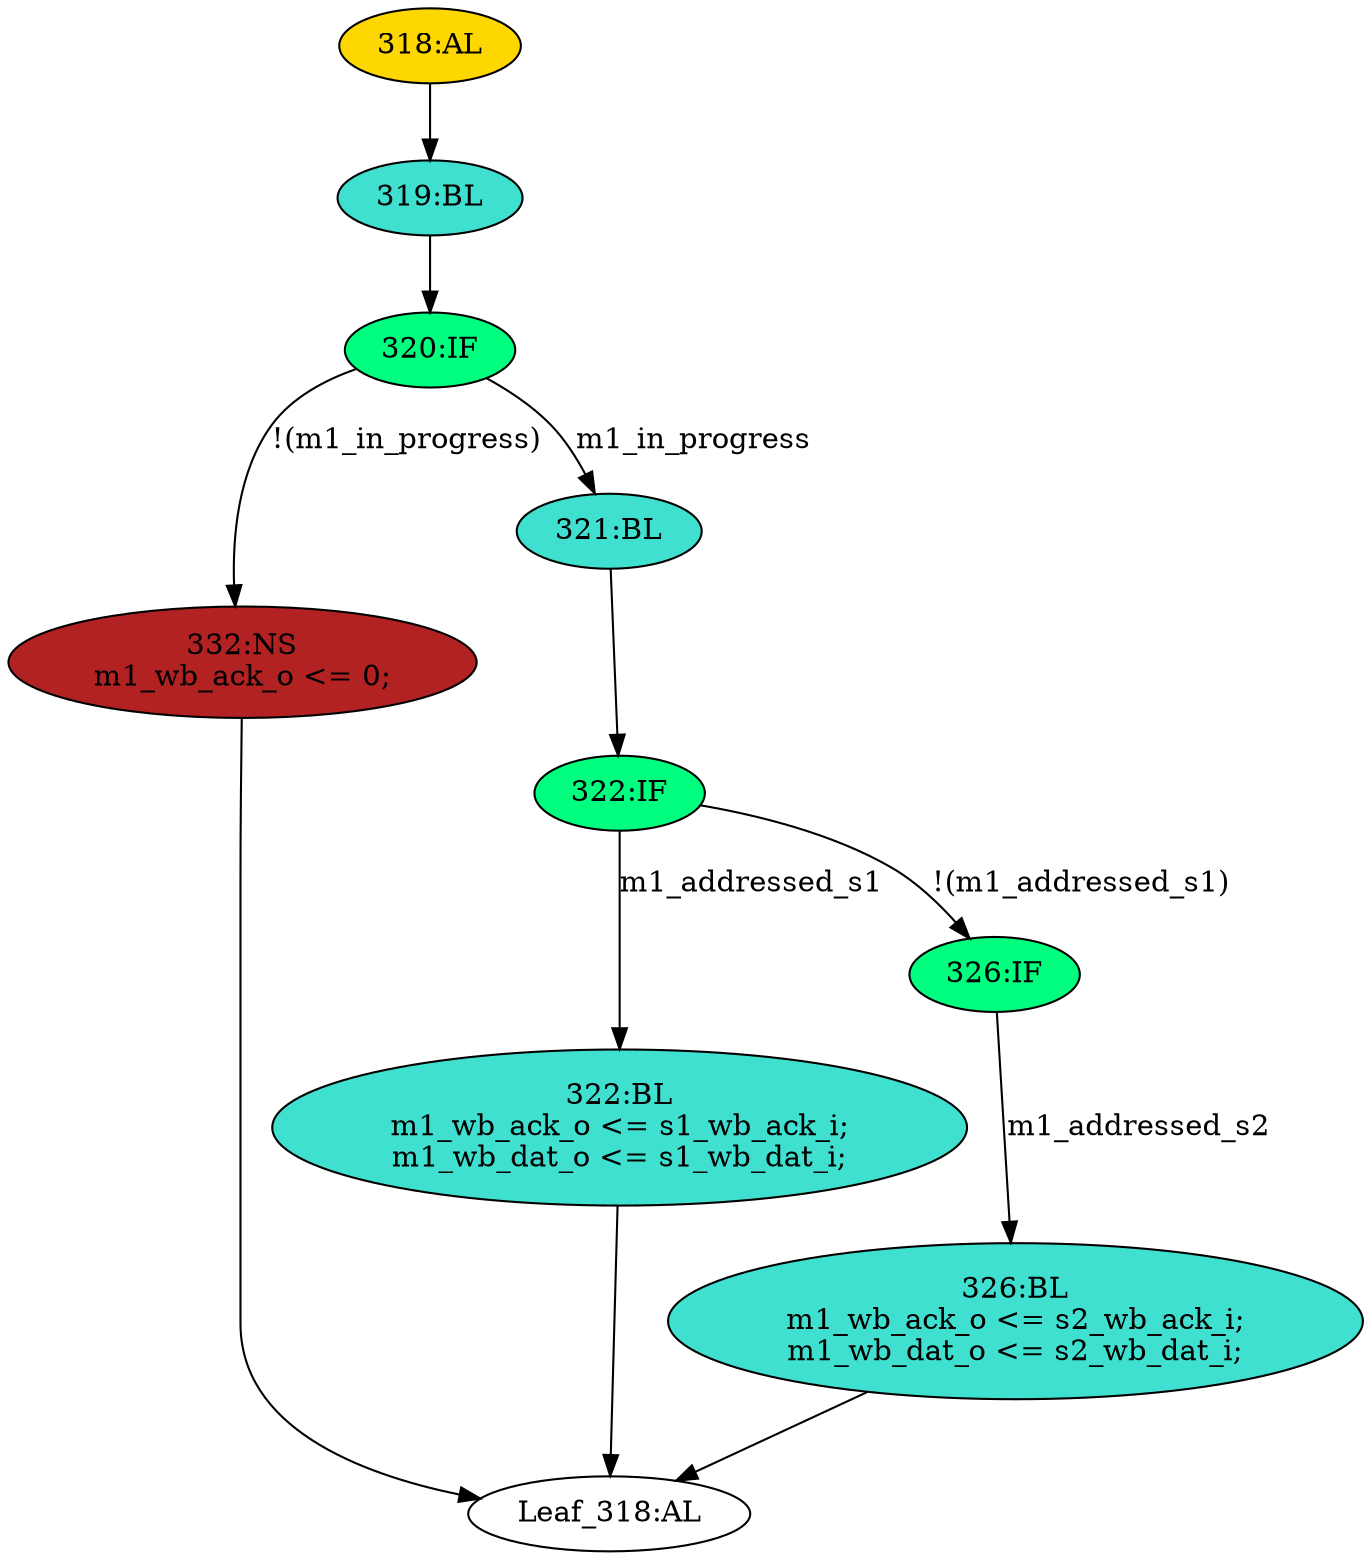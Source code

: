 strict digraph "" {
	node [label="\N"];
	"322:IF"	 [ast="<pyverilog.vparser.ast.IfStatement object at 0x7f88e956d3d0>",
		fillcolor=springgreen,
		label="322:IF",
		statements="[]",
		style=filled,
		typ=IfStatement];
	"322:BL"	 [ast="<pyverilog.vparser.ast.Block object at 0x7f88e956db90>",
		fillcolor=turquoise,
		label="322:BL
m1_wb_ack_o <= s1_wb_ack_i;
m1_wb_dat_o <= s1_wb_dat_i;",
		statements="[<pyverilog.vparser.ast.NonblockingSubstitution object at 0x7f88e956dbd0>, <pyverilog.vparser.ast.NonblockingSubstitution object \
at 0x7f88e956dd10>]",
		style=filled,
		typ=Block];
	"322:IF" -> "322:BL"	 [cond="['m1_addressed_s1']",
		label=m1_addressed_s1,
		lineno=322];
	"326:IF"	 [ast="<pyverilog.vparser.ast.IfStatement object at 0x7f88e956d810>",
		fillcolor=springgreen,
		label="326:IF",
		statements="[]",
		style=filled,
		typ=IfStatement];
	"322:IF" -> "326:IF"	 [cond="['m1_addressed_s1']",
		label="!(m1_addressed_s1)",
		lineno=322];
	"Leaf_318:AL"	 [def_var="['m1_wb_dat_o', 'm1_wb_ack_o']",
		label="Leaf_318:AL"];
	"318:AL"	 [ast="<pyverilog.vparser.ast.Always object at 0x7f88e956df10>",
		clk_sens=False,
		fillcolor=gold,
		label="318:AL",
		sens="['m1_in_progress', 'm1_wb_adr_i', 's1_wb_ack_i', 's2_wb_ack_i', 's1_wb_dat_i', 's2_wb_dat_i', 'm1_addressed_s1', 'm1_addressed_s2']",
		statements="[]",
		style=filled,
		typ=Always,
		use_var="['m1_addressed_s1', 's2_wb_dat_i', 'm1_addressed_s2', 's1_wb_ack_i', 's2_wb_ack_i', 'm1_in_progress', 's1_wb_dat_i']"];
	"319:BL"	 [ast="<pyverilog.vparser.ast.Block object at 0x7f88e9571490>",
		fillcolor=turquoise,
		label="319:BL",
		statements="[]",
		style=filled,
		typ=Block];
	"318:AL" -> "319:BL"	 [cond="[]",
		lineno=None];
	"332:NS"	 [ast="<pyverilog.vparser.ast.NonblockingSubstitution object at 0x7f88e9571510>",
		fillcolor=firebrick,
		label="332:NS
m1_wb_ack_o <= 0;",
		statements="[<pyverilog.vparser.ast.NonblockingSubstitution object at 0x7f88e9571510>]",
		style=filled,
		typ=NonblockingSubstitution];
	"332:NS" -> "Leaf_318:AL"	 [cond="[]",
		lineno=None];
	"322:BL" -> "Leaf_318:AL"	 [cond="[]",
		lineno=None];
	"320:IF"	 [ast="<pyverilog.vparser.ast.IfStatement object at 0x7f88e95714d0>",
		fillcolor=springgreen,
		label="320:IF",
		statements="[]",
		style=filled,
		typ=IfStatement];
	"319:BL" -> "320:IF"	 [cond="[]",
		lineno=None];
	"320:IF" -> "332:NS"	 [cond="['m1_in_progress']",
		label="!(m1_in_progress)",
		lineno=320];
	"321:BL"	 [ast="<pyverilog.vparser.ast.Block object at 0x7f88e9571650>",
		fillcolor=turquoise,
		label="321:BL",
		statements="[]",
		style=filled,
		typ=Block];
	"320:IF" -> "321:BL"	 [cond="['m1_in_progress']",
		label=m1_in_progress,
		lineno=320];
	"326:BL"	 [ast="<pyverilog.vparser.ast.Block object at 0x7f88e956d510>",
		fillcolor=turquoise,
		label="326:BL
m1_wb_ack_o <= s2_wb_ack_i;
m1_wb_dat_o <= s2_wb_dat_i;",
		statements="[<pyverilog.vparser.ast.NonblockingSubstitution object at 0x7f88e956d550>, <pyverilog.vparser.ast.NonblockingSubstitution object \
at 0x7f88e956d690>]",
		style=filled,
		typ=Block];
	"326:BL" -> "Leaf_318:AL"	 [cond="[]",
		lineno=None];
	"326:IF" -> "326:BL"	 [cond="['m1_addressed_s2']",
		label=m1_addressed_s2,
		lineno=326];
	"321:BL" -> "322:IF"	 [cond="[]",
		lineno=None];
}
